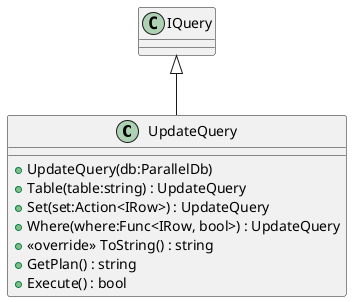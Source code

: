 @startuml
class UpdateQuery {
    + UpdateQuery(db:ParallelDb)
    + Table(table:string) : UpdateQuery
    + Set(set:Action<IRow>) : UpdateQuery
    + Where(where:Func<IRow, bool>) : UpdateQuery
    + <<override>> ToString() : string
    + GetPlan() : string
    + Execute() : bool
}
IQuery <|-- UpdateQuery
@enduml
